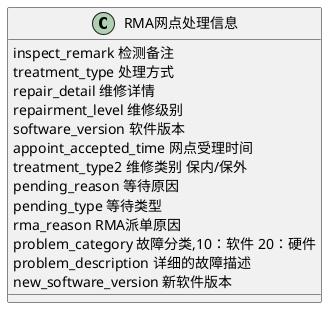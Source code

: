 @startuml

class RMA网点处理信息{
    inspect_remark 检测备注
    treatment_type 处理方式
    repair_detail 维修详情
    repairment_level 维修级别
    software_version 软件版本
    appoint_accepted_time 网点受理时间
    treatment_type2 维修类别 保内/保外
    pending_reason 等待原因
    pending_type 等待类型
    rma_reason RMA派单原因
    problem_category 故障分类,10：软件 20：硬件
    problem_description 详细的故障描述
    new_software_version 新软件版本
}
@enduml